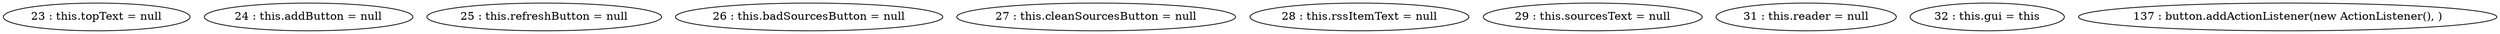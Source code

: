 digraph G {
"23 : this.topText = null"
"24 : this.addButton = null"
"25 : this.refreshButton = null"
"26 : this.badSourcesButton = null"
"27 : this.cleanSourcesButton = null"
"28 : this.rssItemText = null"
"29 : this.sourcesText = null"
"31 : this.reader = null"
"32 : this.gui = this"
"137 : button.addActionListener(new ActionListener(), )"
}